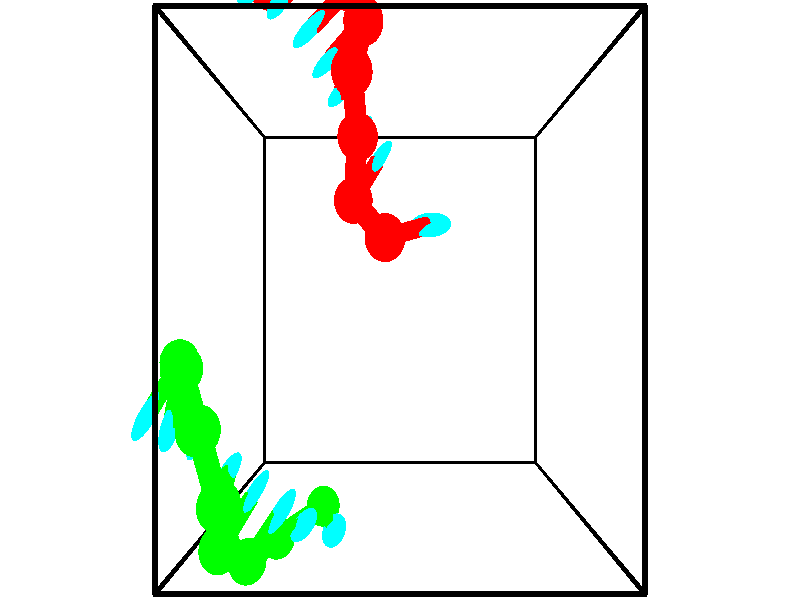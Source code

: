 // switches for output
#declare DRAW_BASES = 1; // possible values are 0, 1; only relevant for DNA ribbons
#declare DRAW_BASES_TYPE = 3; // possible values are 1, 2, 3; only relevant for DNA ribbons
#declare DRAW_FOG = 0; // set to 1 to enable fog

#include "colors.inc"

#include "transforms.inc"
background { rgb <1, 1, 1>}

#default {
   normal{
       ripples 0.25
       frequency 0.20
       turbulence 0.2
       lambda 5
   }
	finish {
		phong 0.1
		phong_size 40.
	}
}

// original window dimensions: 1024x640


// camera settings

camera {
	sky <-0, 1, 0>
	up <-0, 1, 0>
	right 1.6 * <1, 0, 0>
	location <2.5, 2.5, 11.1562>
	look_at <2.5, 2.5, 2.5>
	direction <0, 0, -8.6562>
	angle 67.0682
}


# declare cpy_camera_pos = <2.5, 2.5, 11.1562>;
# if (DRAW_FOG = 1)
fog {
	fog_type 2
	up vnormalize(cpy_camera_pos)
	color rgbt<1,1,1,0.3>
	distance 1e-5
	fog_alt 3e-3
	fog_offset 4
}
# end


// LIGHTS

# declare lum = 6;
global_settings {
	ambient_light rgb lum * <0.05, 0.05, 0.05>
	max_trace_level 15
}# declare cpy_direct_light_amount = 0.25;
light_source
{	1000 * <-1, -1, 1>,
	rgb lum * cpy_direct_light_amount
	parallel
}

light_source
{	1000 * <1, 1, -1>,
	rgb lum * cpy_direct_light_amount
	parallel
}

// strand 0

// nucleotide -1

// particle -1
sphere {
	<2.316412, 3.137698, 3.752291> 0.250000
	pigment { color rgbt <1,0,0,0> }
	no_shadow
}
cylinder {
	<2.647072, 3.234253, 3.548965>,  <2.845468, 3.292186, 3.426970>, 0.100000
	pigment { color rgbt <1,0,0,0> }
	no_shadow
}
cylinder {
	<2.647072, 3.234253, 3.548965>,  <2.316412, 3.137698, 3.752291>, 0.100000
	pigment { color rgbt <1,0,0,0> }
	no_shadow
}

// particle -1
sphere {
	<2.647072, 3.234253, 3.548965> 0.100000
	pigment { color rgbt <1,0,0,0> }
	no_shadow
}
sphere {
	0, 1
	scale<0.080000,0.200000,0.300000>
	matrix <0.131930, 0.795004, 0.592084,
		0.547033, -0.556507, 0.625343,
		0.826649, 0.241388, -0.508313,
		2.895067, 3.306669, 3.396472>
	pigment { color rgbt <0,1,1,0> }
	no_shadow
}
cylinder {
	<1.893910, 3.575400, 3.318195>,  <2.316412, 3.137698, 3.752291>, 0.130000
	pigment { color rgbt <1,0,0,0> }
	no_shadow
}

// nucleotide -1

// particle -1
sphere {
	<1.893910, 3.575400, 3.318195> 0.250000
	pigment { color rgbt <1,0,0,0> }
	no_shadow
}
cylinder {
	<2.073532, 3.869850, 3.115623>,  <2.181305, 4.046520, 2.994081>, 0.100000
	pigment { color rgbt <1,0,0,0> }
	no_shadow
}
cylinder {
	<2.073532, 3.869850, 3.115623>,  <1.893910, 3.575400, 3.318195>, 0.100000
	pigment { color rgbt <1,0,0,0> }
	no_shadow
}

// particle -1
sphere {
	<2.073532, 3.869850, 3.115623> 0.100000
	pigment { color rgbt <1,0,0,0> }
	no_shadow
}
sphere {
	0, 1
	scale<0.080000,0.200000,0.300000>
	matrix <-0.717719, 0.634769, 0.286266,
		0.532192, 0.234923, 0.813378,
		0.449057, 0.736125, -0.506427,
		2.208249, 4.090688, 2.963695>
	pigment { color rgbt <0,1,1,0> }
	no_shadow
}
cylinder {
	<1.975315, 4.186035, 3.672247>,  <1.893910, 3.575400, 3.318195>, 0.130000
	pigment { color rgbt <1,0,0,0> }
	no_shadow
}

// nucleotide -1

// particle -1
sphere {
	<1.975315, 4.186035, 3.672247> 0.250000
	pigment { color rgbt <1,0,0,0> }
	no_shadow
}
cylinder {
	<1.968796, 4.323341, 3.296608>,  <1.964884, 4.405725, 3.071225>, 0.100000
	pigment { color rgbt <1,0,0,0> }
	no_shadow
}
cylinder {
	<1.968796, 4.323341, 3.296608>,  <1.975315, 4.186035, 3.672247>, 0.100000
	pigment { color rgbt <1,0,0,0> }
	no_shadow
}

// particle -1
sphere {
	<1.968796, 4.323341, 3.296608> 0.100000
	pigment { color rgbt <1,0,0,0> }
	no_shadow
}
sphere {
	0, 1
	scale<0.080000,0.200000,0.300000>
	matrix <-0.626285, 0.728645, 0.277208,
		0.779424, 0.592660, 0.203106,
		-0.016298, 0.343265, -0.939097,
		1.963906, 4.426321, 3.014879>
	pigment { color rgbt <0,1,1,0> }
	no_shadow
}
cylinder {
	<1.919058, 4.797953, 3.882076>,  <1.975315, 4.186035, 3.672247>, 0.130000
	pigment { color rgbt <1,0,0,0> }
	no_shadow
}

// nucleotide -1

// particle -1
sphere {
	<1.919058, 4.797953, 3.882076> 0.250000
	pigment { color rgbt <1,0,0,0> }
	no_shadow
}
cylinder {
	<1.803131, 4.783760, 3.499506>,  <1.733575, 4.775244, 3.269964>, 0.100000
	pigment { color rgbt <1,0,0,0> }
	no_shadow
}
cylinder {
	<1.803131, 4.783760, 3.499506>,  <1.919058, 4.797953, 3.882076>, 0.100000
	pigment { color rgbt <1,0,0,0> }
	no_shadow
}

// particle -1
sphere {
	<1.803131, 4.783760, 3.499506> 0.100000
	pigment { color rgbt <1,0,0,0> }
	no_shadow
}
sphere {
	0, 1
	scale<0.080000,0.200000,0.300000>
	matrix <-0.617453, 0.770470, 0.158518,
		0.731272, 0.636488, -0.245203,
		-0.289816, -0.035482, -0.956424,
		1.716186, 4.773116, 3.212579>
	pigment { color rgbt <0,1,1,0> }
	no_shadow
}
cylinder {
	<2.041655, 5.409028, 3.602040>,  <1.919058, 4.797953, 3.882076>, 0.130000
	pigment { color rgbt <1,0,0,0> }
	no_shadow
}

// nucleotide -1

// particle -1
sphere {
	<2.041655, 5.409028, 3.602040> 0.250000
	pigment { color rgbt <1,0,0,0> }
	no_shadow
}
cylinder {
	<1.764580, 5.251984, 3.360035>,  <1.598335, 5.157757, 3.214832>, 0.100000
	pigment { color rgbt <1,0,0,0> }
	no_shadow
}
cylinder {
	<1.764580, 5.251984, 3.360035>,  <2.041655, 5.409028, 3.602040>, 0.100000
	pigment { color rgbt <1,0,0,0> }
	no_shadow
}

// particle -1
sphere {
	<1.764580, 5.251984, 3.360035> 0.100000
	pigment { color rgbt <1,0,0,0> }
	no_shadow
}
sphere {
	0, 1
	scale<0.080000,0.200000,0.300000>
	matrix <-0.581285, 0.800482, 0.146067,
		0.426955, 0.452864, -0.782703,
		-0.692688, -0.392609, -0.605013,
		1.556773, 5.134201, 3.178531>
	pigment { color rgbt <0,1,1,0> }
	no_shadow
}
cylinder {
	<1.823997, 5.971228, 3.095773>,  <2.041655, 5.409028, 3.602040>, 0.130000
	pigment { color rgbt <1,0,0,0> }
	no_shadow
}

// nucleotide -1

// particle -1
sphere {
	<1.823997, 5.971228, 3.095773> 0.250000
	pigment { color rgbt <1,0,0,0> }
	no_shadow
}
cylinder {
	<1.525253, 5.705551, 3.108755>,  <1.346007, 5.546145, 3.116545>, 0.100000
	pigment { color rgbt <1,0,0,0> }
	no_shadow
}
cylinder {
	<1.525253, 5.705551, 3.108755>,  <1.823997, 5.971228, 3.095773>, 0.100000
	pigment { color rgbt <1,0,0,0> }
	no_shadow
}

// particle -1
sphere {
	<1.525253, 5.705551, 3.108755> 0.100000
	pigment { color rgbt <1,0,0,0> }
	no_shadow
}
sphere {
	0, 1
	scale<0.080000,0.200000,0.300000>
	matrix <-0.657638, 0.744962, 0.111998,
		-0.098567, 0.062302, -0.993178,
		-0.746858, -0.664191, 0.032456,
		1.301196, 5.506294, 3.118492>
	pigment { color rgbt <0,1,1,0> }
	no_shadow
}
cylinder {
	<1.213709, 6.335568, 2.707647>,  <1.823997, 5.971228, 3.095773>, 0.130000
	pigment { color rgbt <1,0,0,0> }
	no_shadow
}

// nucleotide -1

// particle -1
sphere {
	<1.213709, 6.335568, 2.707647> 0.250000
	pigment { color rgbt <1,0,0,0> }
	no_shadow
}
cylinder {
	<1.036415, 6.050293, 2.924868>,  <0.930039, 5.879128, 3.055200>, 0.100000
	pigment { color rgbt <1,0,0,0> }
	no_shadow
}
cylinder {
	<1.036415, 6.050293, 2.924868>,  <1.213709, 6.335568, 2.707647>, 0.100000
	pigment { color rgbt <1,0,0,0> }
	no_shadow
}

// particle -1
sphere {
	<1.036415, 6.050293, 2.924868> 0.100000
	pigment { color rgbt <1,0,0,0> }
	no_shadow
}
sphere {
	0, 1
	scale<0.080000,0.200000,0.300000>
	matrix <-0.797366, 0.590478, 0.124669,
		-0.409572, -0.377753, -0.830393,
		-0.443235, -0.713189, 0.543051,
		0.903445, 5.836336, 3.087783>
	pigment { color rgbt <0,1,1,0> }
	no_shadow
}
cylinder {
	<0.567245, 6.269080, 2.395351>,  <1.213709, 6.335568, 2.707647>, 0.130000
	pigment { color rgbt <1,0,0,0> }
	no_shadow
}

// nucleotide -1

// particle -1
sphere {
	<0.567245, 6.269080, 2.395351> 0.250000
	pigment { color rgbt <1,0,0,0> }
	no_shadow
}
cylinder {
	<0.505203, 6.102791, 2.753819>,  <0.467978, 6.003017, 2.968899>, 0.100000
	pigment { color rgbt <1,0,0,0> }
	no_shadow
}
cylinder {
	<0.505203, 6.102791, 2.753819>,  <0.567245, 6.269080, 2.395351>, 0.100000
	pigment { color rgbt <1,0,0,0> }
	no_shadow
}

// particle -1
sphere {
	<0.505203, 6.102791, 2.753819> 0.100000
	pigment { color rgbt <1,0,0,0> }
	no_shadow
}
sphere {
	0, 1
	scale<0.080000,0.200000,0.300000>
	matrix <-0.852929, 0.514062, 0.090846,
		-0.498452, -0.750277, -0.434315,
		-0.155105, -0.415722, 0.896169,
		0.458672, 5.978074, 3.022669>
	pigment { color rgbt <0,1,1,0> }
	no_shadow
}
// strand 1

// nucleotide -1

// particle -1
sphere {
	<-0.433086, 1.813563, 3.120388> 0.250000
	pigment { color rgbt <0,1,0,0> }
	no_shadow
}
cylinder {
	<-0.601051, 1.502136, 3.306937>,  <-0.701831, 1.315280, 3.418867>, 0.100000
	pigment { color rgbt <0,1,0,0> }
	no_shadow
}
cylinder {
	<-0.601051, 1.502136, 3.306937>,  <-0.433086, 1.813563, 3.120388>, 0.100000
	pigment { color rgbt <0,1,0,0> }
	no_shadow
}

// particle -1
sphere {
	<-0.601051, 1.502136, 3.306937> 0.100000
	pigment { color rgbt <0,1,0,0> }
	no_shadow
}
sphere {
	0, 1
	scale<0.080000,0.200000,0.300000>
	matrix <0.896087, -0.437138, 0.077060,
		0.143873, 0.450269, 0.881225,
		-0.419915, -0.778568, 0.466373,
		-0.727026, 1.268566, 3.446849>
	pigment { color rgbt <0,1,1,0> }
	no_shadow
}
cylinder {
	<-0.157964, 1.797629, 3.806008>,  <-0.433086, 1.813563, 3.120388>, 0.130000
	pigment { color rgbt <0,1,0,0> }
	no_shadow
}

// nucleotide -1

// particle -1
sphere {
	<-0.157964, 1.797629, 3.806008> 0.250000
	pigment { color rgbt <0,1,0,0> }
	no_shadow
}
cylinder {
	<-0.285233, 1.440285, 3.679090>,  <-0.361593, 1.225878, 3.602939>, 0.100000
	pigment { color rgbt <0,1,0,0> }
	no_shadow
}
cylinder {
	<-0.285233, 1.440285, 3.679090>,  <-0.157964, 1.797629, 3.806008>, 0.100000
	pigment { color rgbt <0,1,0,0> }
	no_shadow
}

// particle -1
sphere {
	<-0.285233, 1.440285, 3.679090> 0.100000
	pigment { color rgbt <0,1,0,0> }
	no_shadow
}
sphere {
	0, 1
	scale<0.080000,0.200000,0.300000>
	matrix <0.917320, -0.374609, 0.134880,
		-0.239358, -0.248147, 0.938686,
		-0.318170, -0.893360, -0.317295,
		-0.380684, 1.172277, 3.583901>
	pigment { color rgbt <0,1,1,0> }
	no_shadow
}
cylinder {
	<0.184366, 1.248895, 4.235766>,  <-0.157964, 1.797629, 3.806008>, 0.130000
	pigment { color rgbt <0,1,0,0> }
	no_shadow
}

// nucleotide -1

// particle -1
sphere {
	<0.184366, 1.248895, 4.235766> 0.250000
	pigment { color rgbt <0,1,0,0> }
	no_shadow
}
cylinder {
	<0.057861, 1.116280, 3.880224>,  <-0.018042, 1.036711, 3.666899>, 0.100000
	pigment { color rgbt <0,1,0,0> }
	no_shadow
}
cylinder {
	<0.057861, 1.116280, 3.880224>,  <0.184366, 1.248895, 4.235766>, 0.100000
	pigment { color rgbt <0,1,0,0> }
	no_shadow
}

// particle -1
sphere {
	<0.057861, 1.116280, 3.880224> 0.100000
	pigment { color rgbt <0,1,0,0> }
	no_shadow
}
sphere {
	0, 1
	scale<0.080000,0.200000,0.300000>
	matrix <0.854748, -0.506059, -0.115369,
		-0.411563, -0.796233, 0.443429,
		-0.316262, -0.331538, -0.888854,
		-0.037017, 1.016818, 3.613568>
	pigment { color rgbt <0,1,1,0> }
	no_shadow
}
cylinder {
	<0.411166, 0.517558, 4.198330>,  <0.184366, 1.248895, 4.235766>, 0.130000
	pigment { color rgbt <0,1,0,0> }
	no_shadow
}

// nucleotide -1

// particle -1
sphere {
	<0.411166, 0.517558, 4.198330> 0.250000
	pigment { color rgbt <0,1,0,0> }
	no_shadow
}
cylinder {
	<0.369125, 0.621170, 3.814277>,  <0.343901, 0.683337, 3.583845>, 0.100000
	pigment { color rgbt <0,1,0,0> }
	no_shadow
}
cylinder {
	<0.369125, 0.621170, 3.814277>,  <0.411166, 0.517558, 4.198330>, 0.100000
	pigment { color rgbt <0,1,0,0> }
	no_shadow
}

// particle -1
sphere {
	<0.369125, 0.621170, 3.814277> 0.100000
	pigment { color rgbt <0,1,0,0> }
	no_shadow
}
sphere {
	0, 1
	scale<0.080000,0.200000,0.300000>
	matrix <0.659129, -0.704804, -0.262298,
		-0.744649, -0.660420, -0.096657,
		-0.105103, 0.259030, -0.960134,
		0.337595, 0.698879, 3.526237>
	pigment { color rgbt <0,1,1,0> }
	no_shadow
}
cylinder {
	<0.279572, -0.058194, 3.722460>,  <0.411166, 0.517558, 4.198330>, 0.130000
	pigment { color rgbt <0,1,0,0> }
	no_shadow
}

// nucleotide -1

// particle -1
sphere {
	<0.279572, -0.058194, 3.722460> 0.250000
	pigment { color rgbt <0,1,0,0> }
	no_shadow
}
cylinder {
	<0.465050, 0.209679, 3.490420>,  <0.576336, 0.370402, 3.351197>, 0.100000
	pigment { color rgbt <0,1,0,0> }
	no_shadow
}
cylinder {
	<0.465050, 0.209679, 3.490420>,  <0.279572, -0.058194, 3.722460>, 0.100000
	pigment { color rgbt <0,1,0,0> }
	no_shadow
}

// particle -1
sphere {
	<0.465050, 0.209679, 3.490420> 0.100000
	pigment { color rgbt <0,1,0,0> }
	no_shadow
}
sphere {
	0, 1
	scale<0.080000,0.200000,0.300000>
	matrix <0.723387, -0.664201, -0.188544,
		-0.511566, -0.332208, -0.792425,
		0.463694, 0.669683, -0.580098,
		0.604158, 0.410583, 3.316391>
	pigment { color rgbt <0,1,1,0> }
	no_shadow
}
cylinder {
	<0.456566, -0.418410, 3.073892>,  <0.279572, -0.058194, 3.722460>, 0.130000
	pigment { color rgbt <0,1,0,0> }
	no_shadow
}

// nucleotide -1

// particle -1
sphere {
	<0.456566, -0.418410, 3.073892> 0.250000
	pigment { color rgbt <0,1,0,0> }
	no_shadow
}
cylinder {
	<0.707146, -0.107788, 3.046993>,  <0.857494, 0.078585, 3.030854>, 0.100000
	pigment { color rgbt <0,1,0,0> }
	no_shadow
}
cylinder {
	<0.707146, -0.107788, 3.046993>,  <0.456566, -0.418410, 3.073892>, 0.100000
	pigment { color rgbt <0,1,0,0> }
	no_shadow
}

// particle -1
sphere {
	<0.707146, -0.107788, 3.046993> 0.100000
	pigment { color rgbt <0,1,0,0> }
	no_shadow
}
sphere {
	0, 1
	scale<0.080000,0.200000,0.300000>
	matrix <0.722116, -0.610676, -0.324996,
		-0.293443, 0.155034, -0.943321,
		0.626450, 0.776556, -0.067246,
		0.895081, 0.125179, 3.026819>
	pigment { color rgbt <0,1,1,0> }
	no_shadow
}
cylinder {
	<0.715456, -0.389248, 2.355806>,  <0.456566, -0.418410, 3.073892>, 0.130000
	pigment { color rgbt <0,1,0,0> }
	no_shadow
}

// nucleotide -1

// particle -1
sphere {
	<0.715456, -0.389248, 2.355806> 0.250000
	pigment { color rgbt <0,1,0,0> }
	no_shadow
}
cylinder {
	<0.971680, -0.220268, 2.612312>,  <1.125414, -0.118880, 2.766216>, 0.100000
	pigment { color rgbt <0,1,0,0> }
	no_shadow
}
cylinder {
	<0.971680, -0.220268, 2.612312>,  <0.715456, -0.389248, 2.355806>, 0.100000
	pigment { color rgbt <0,1,0,0> }
	no_shadow
}

// particle -1
sphere {
	<0.971680, -0.220268, 2.612312> 0.100000
	pigment { color rgbt <0,1,0,0> }
	no_shadow
}
sphere {
	0, 1
	scale<0.080000,0.200000,0.300000>
	matrix <0.734765, -0.579874, -0.351947,
		0.223173, 0.696622, -0.681845,
		0.640558, 0.422450, 0.641265,
		1.163847, -0.093533, 2.804692>
	pigment { color rgbt <0,1,1,0> }
	no_shadow
}
cylinder {
	<1.326423, -0.123077, 1.935584>,  <0.715456, -0.389248, 2.355806>, 0.130000
	pigment { color rgbt <0,1,0,0> }
	no_shadow
}

// nucleotide -1

// particle -1
sphere {
	<1.326423, -0.123077, 1.935584> 0.250000
	pigment { color rgbt <0,1,0,0> }
	no_shadow
}
cylinder {
	<1.460899, -0.180458, 2.307906>,  <1.541585, -0.214887, 2.531299>, 0.100000
	pigment { color rgbt <0,1,0,0> }
	no_shadow
}
cylinder {
	<1.460899, -0.180458, 2.307906>,  <1.326423, -0.123077, 1.935584>, 0.100000
	pigment { color rgbt <0,1,0,0> }
	no_shadow
}

// particle -1
sphere {
	<1.460899, -0.180458, 2.307906> 0.100000
	pigment { color rgbt <0,1,0,0> }
	no_shadow
}
sphere {
	0, 1
	scale<0.080000,0.200000,0.300000>
	matrix <0.613016, -0.716971, -0.331910,
		0.714973, 0.682183, -0.153100,
		0.336191, -0.143454, 0.930804,
		1.561757, -0.223494, 2.587147>
	pigment { color rgbt <0,1,1,0> }
	no_shadow
}
// box output
cylinder {
	<0.000000, 0.000000, 0.000000>,  <5.000000, 0.000000, 0.000000>, 0.025000
	pigment { color rgbt <0,0,0,0> }
	no_shadow
}
cylinder {
	<0.000000, 0.000000, 0.000000>,  <0.000000, 5.000000, 0.000000>, 0.025000
	pigment { color rgbt <0,0,0,0> }
	no_shadow
}
cylinder {
	<0.000000, 0.000000, 0.000000>,  <0.000000, 0.000000, 5.000000>, 0.025000
	pigment { color rgbt <0,0,0,0> }
	no_shadow
}
cylinder {
	<5.000000, 5.000000, 5.000000>,  <0.000000, 5.000000, 5.000000>, 0.025000
	pigment { color rgbt <0,0,0,0> }
	no_shadow
}
cylinder {
	<5.000000, 5.000000, 5.000000>,  <5.000000, 0.000000, 5.000000>, 0.025000
	pigment { color rgbt <0,0,0,0> }
	no_shadow
}
cylinder {
	<5.000000, 5.000000, 5.000000>,  <5.000000, 5.000000, 0.000000>, 0.025000
	pigment { color rgbt <0,0,0,0> }
	no_shadow
}
cylinder {
	<0.000000, 0.000000, 5.000000>,  <0.000000, 5.000000, 5.000000>, 0.025000
	pigment { color rgbt <0,0,0,0> }
	no_shadow
}
cylinder {
	<0.000000, 0.000000, 5.000000>,  <5.000000, 0.000000, 5.000000>, 0.025000
	pigment { color rgbt <0,0,0,0> }
	no_shadow
}
cylinder {
	<5.000000, 5.000000, 0.000000>,  <0.000000, 5.000000, 0.000000>, 0.025000
	pigment { color rgbt <0,0,0,0> }
	no_shadow
}
cylinder {
	<5.000000, 5.000000, 0.000000>,  <5.000000, 0.000000, 0.000000>, 0.025000
	pigment { color rgbt <0,0,0,0> }
	no_shadow
}
cylinder {
	<5.000000, 0.000000, 5.000000>,  <5.000000, 0.000000, 0.000000>, 0.025000
	pigment { color rgbt <0,0,0,0> }
	no_shadow
}
cylinder {
	<0.000000, 5.000000, 0.000000>,  <0.000000, 5.000000, 5.000000>, 0.025000
	pigment { color rgbt <0,0,0,0> }
	no_shadow
}
// end of box output
